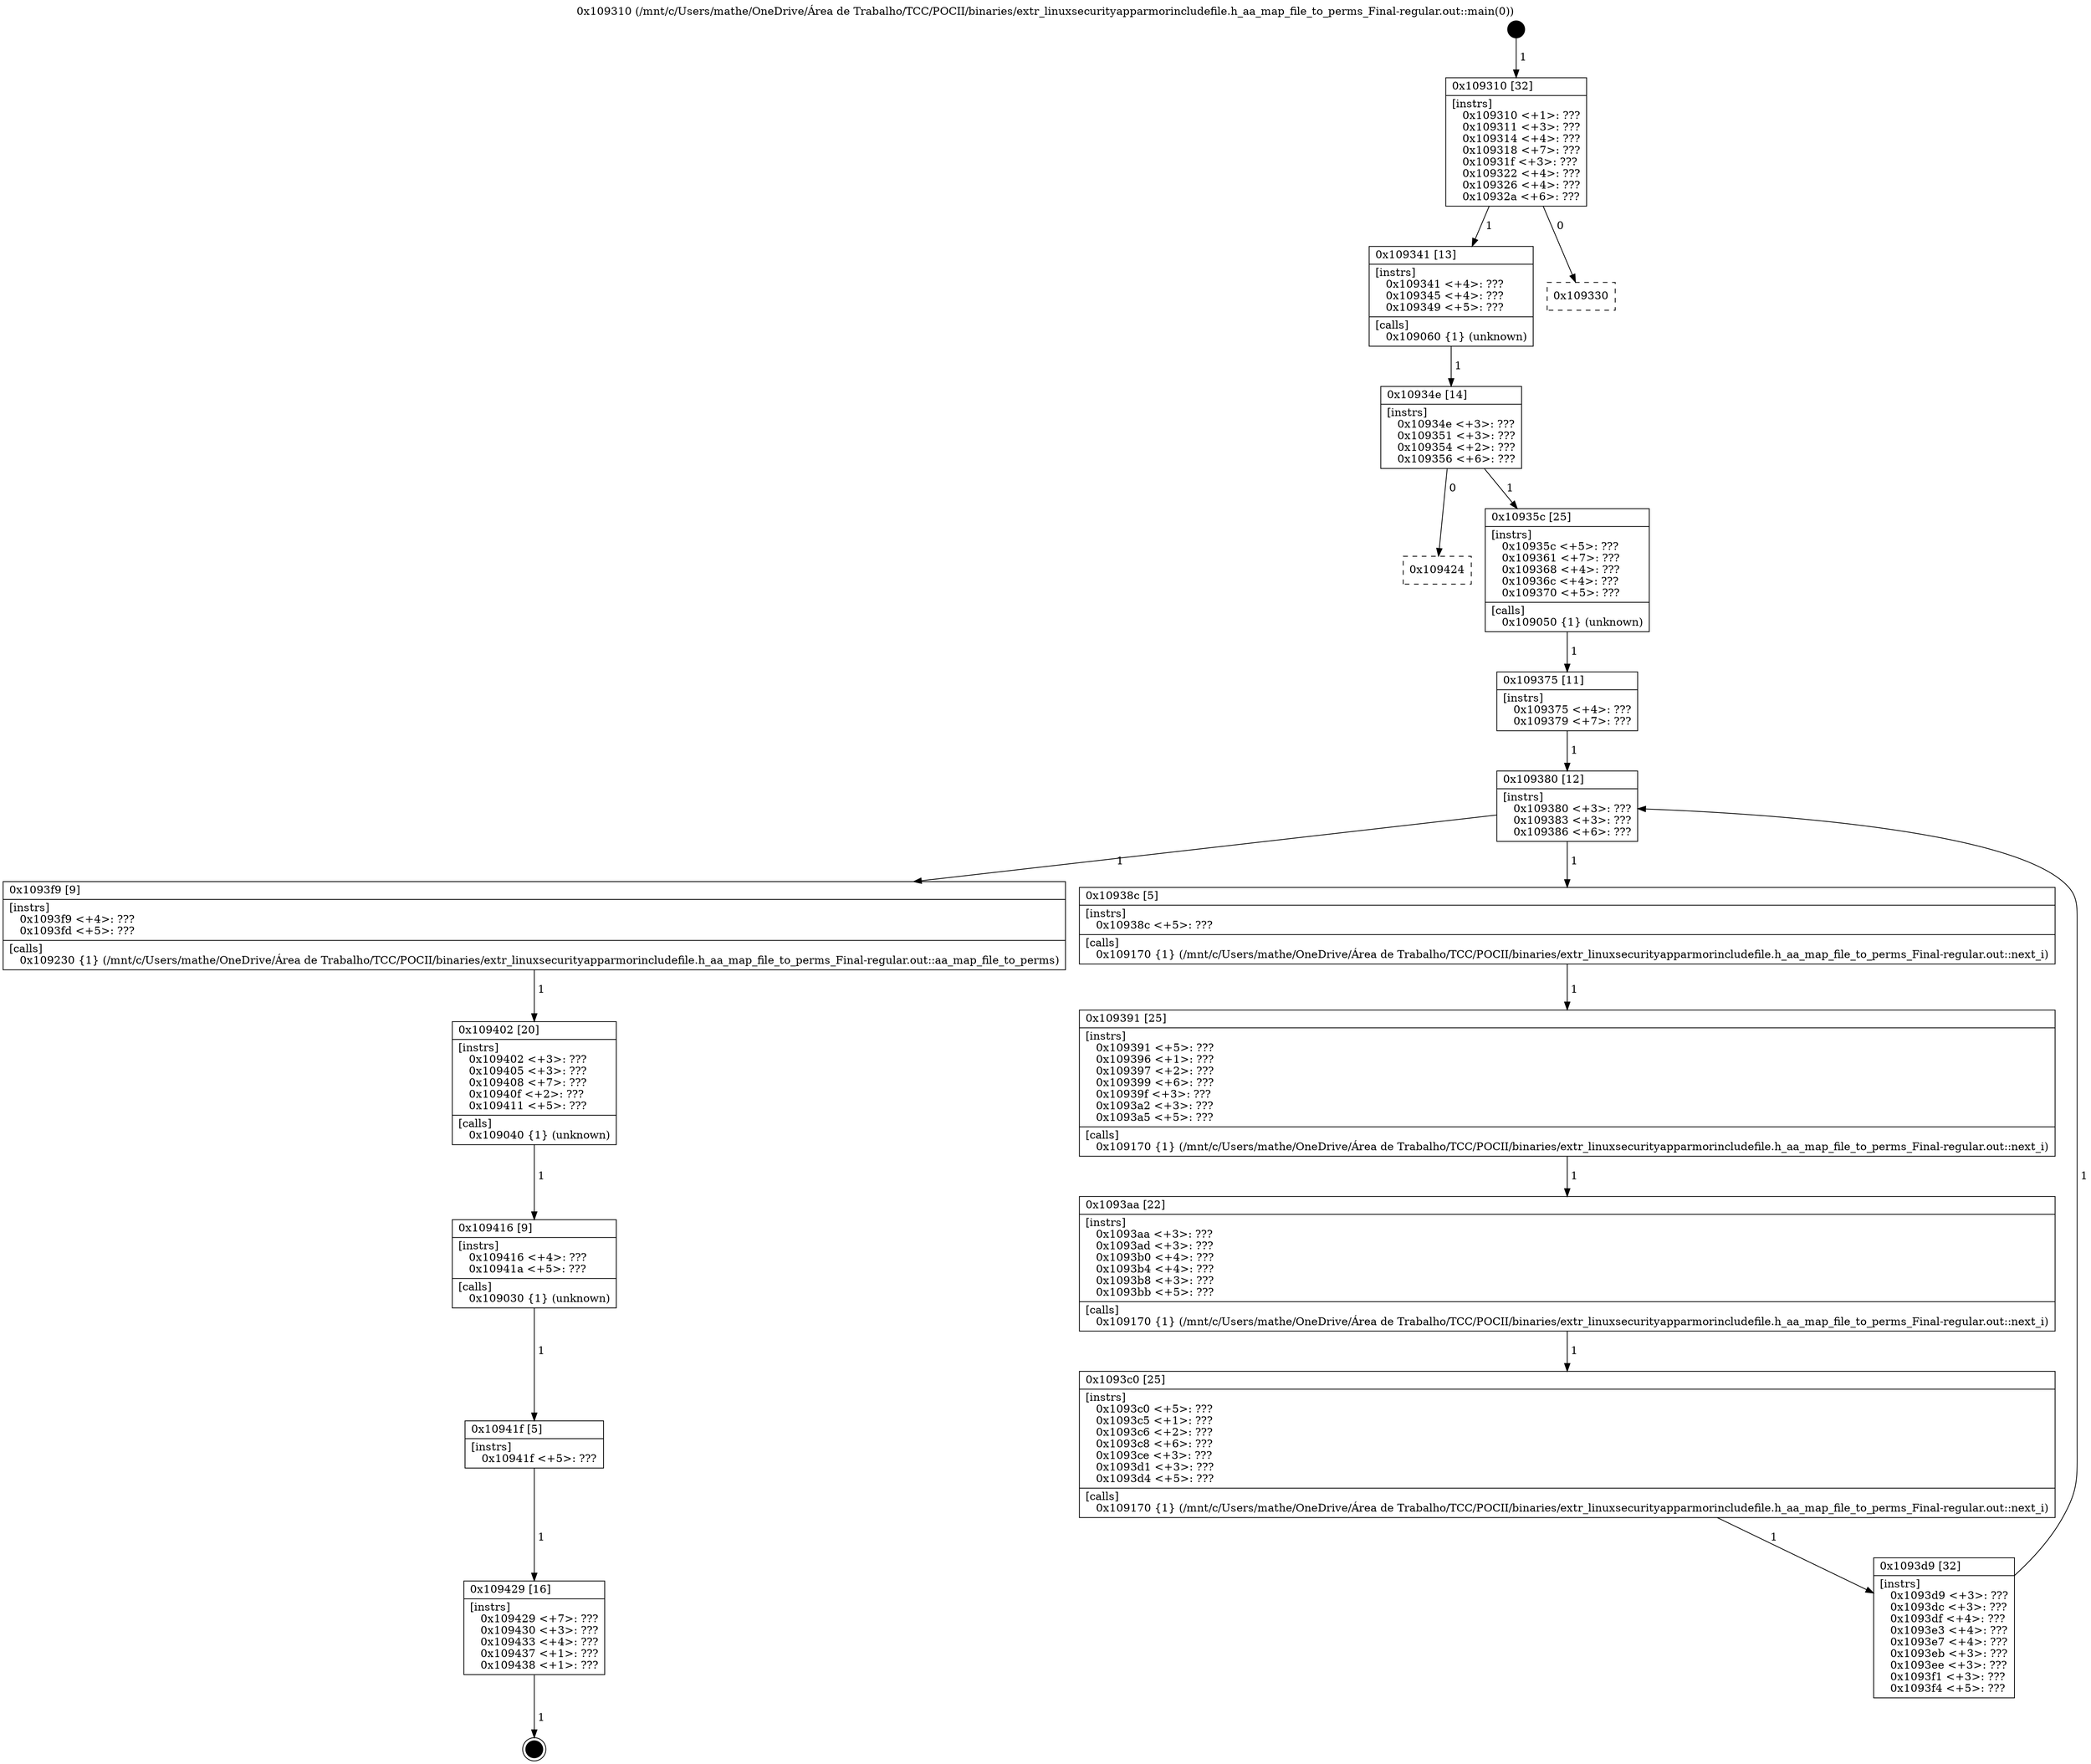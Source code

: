 digraph "0x109310" {
  label = "0x109310 (/mnt/c/Users/mathe/OneDrive/Área de Trabalho/TCC/POCII/binaries/extr_linuxsecurityapparmorincludefile.h_aa_map_file_to_perms_Final-regular.out::main(0))"
  labelloc = "t"
  node[shape=record]

  Entry [label="",width=0.3,height=0.3,shape=circle,fillcolor=black,style=filled]
  "0x109310" [label="{
     0x109310 [32]\l
     | [instrs]\l
     &nbsp;&nbsp;0x109310 \<+1\>: ???\l
     &nbsp;&nbsp;0x109311 \<+3\>: ???\l
     &nbsp;&nbsp;0x109314 \<+4\>: ???\l
     &nbsp;&nbsp;0x109318 \<+7\>: ???\l
     &nbsp;&nbsp;0x10931f \<+3\>: ???\l
     &nbsp;&nbsp;0x109322 \<+4\>: ???\l
     &nbsp;&nbsp;0x109326 \<+4\>: ???\l
     &nbsp;&nbsp;0x10932a \<+6\>: ???\l
  }"]
  "0x109341" [label="{
     0x109341 [13]\l
     | [instrs]\l
     &nbsp;&nbsp;0x109341 \<+4\>: ???\l
     &nbsp;&nbsp;0x109345 \<+4\>: ???\l
     &nbsp;&nbsp;0x109349 \<+5\>: ???\l
     | [calls]\l
     &nbsp;&nbsp;0x109060 \{1\} (unknown)\l
  }"]
  "0x109330" [label="{
     0x109330\l
  }", style=dashed]
  "0x10934e" [label="{
     0x10934e [14]\l
     | [instrs]\l
     &nbsp;&nbsp;0x10934e \<+3\>: ???\l
     &nbsp;&nbsp;0x109351 \<+3\>: ???\l
     &nbsp;&nbsp;0x109354 \<+2\>: ???\l
     &nbsp;&nbsp;0x109356 \<+6\>: ???\l
  }"]
  "0x109424" [label="{
     0x109424\l
  }", style=dashed]
  "0x10935c" [label="{
     0x10935c [25]\l
     | [instrs]\l
     &nbsp;&nbsp;0x10935c \<+5\>: ???\l
     &nbsp;&nbsp;0x109361 \<+7\>: ???\l
     &nbsp;&nbsp;0x109368 \<+4\>: ???\l
     &nbsp;&nbsp;0x10936c \<+4\>: ???\l
     &nbsp;&nbsp;0x109370 \<+5\>: ???\l
     | [calls]\l
     &nbsp;&nbsp;0x109050 \{1\} (unknown)\l
  }"]
  Exit [label="",width=0.3,height=0.3,shape=circle,fillcolor=black,style=filled,peripheries=2]
  "0x109380" [label="{
     0x109380 [12]\l
     | [instrs]\l
     &nbsp;&nbsp;0x109380 \<+3\>: ???\l
     &nbsp;&nbsp;0x109383 \<+3\>: ???\l
     &nbsp;&nbsp;0x109386 \<+6\>: ???\l
  }"]
  "0x1093f9" [label="{
     0x1093f9 [9]\l
     | [instrs]\l
     &nbsp;&nbsp;0x1093f9 \<+4\>: ???\l
     &nbsp;&nbsp;0x1093fd \<+5\>: ???\l
     | [calls]\l
     &nbsp;&nbsp;0x109230 \{1\} (/mnt/c/Users/mathe/OneDrive/Área de Trabalho/TCC/POCII/binaries/extr_linuxsecurityapparmorincludefile.h_aa_map_file_to_perms_Final-regular.out::aa_map_file_to_perms)\l
  }"]
  "0x10938c" [label="{
     0x10938c [5]\l
     | [instrs]\l
     &nbsp;&nbsp;0x10938c \<+5\>: ???\l
     | [calls]\l
     &nbsp;&nbsp;0x109170 \{1\} (/mnt/c/Users/mathe/OneDrive/Área de Trabalho/TCC/POCII/binaries/extr_linuxsecurityapparmorincludefile.h_aa_map_file_to_perms_Final-regular.out::next_i)\l
  }"]
  "0x109391" [label="{
     0x109391 [25]\l
     | [instrs]\l
     &nbsp;&nbsp;0x109391 \<+5\>: ???\l
     &nbsp;&nbsp;0x109396 \<+1\>: ???\l
     &nbsp;&nbsp;0x109397 \<+2\>: ???\l
     &nbsp;&nbsp;0x109399 \<+6\>: ???\l
     &nbsp;&nbsp;0x10939f \<+3\>: ???\l
     &nbsp;&nbsp;0x1093a2 \<+3\>: ???\l
     &nbsp;&nbsp;0x1093a5 \<+5\>: ???\l
     | [calls]\l
     &nbsp;&nbsp;0x109170 \{1\} (/mnt/c/Users/mathe/OneDrive/Área de Trabalho/TCC/POCII/binaries/extr_linuxsecurityapparmorincludefile.h_aa_map_file_to_perms_Final-regular.out::next_i)\l
  }"]
  "0x1093aa" [label="{
     0x1093aa [22]\l
     | [instrs]\l
     &nbsp;&nbsp;0x1093aa \<+3\>: ???\l
     &nbsp;&nbsp;0x1093ad \<+3\>: ???\l
     &nbsp;&nbsp;0x1093b0 \<+4\>: ???\l
     &nbsp;&nbsp;0x1093b4 \<+4\>: ???\l
     &nbsp;&nbsp;0x1093b8 \<+3\>: ???\l
     &nbsp;&nbsp;0x1093bb \<+5\>: ???\l
     | [calls]\l
     &nbsp;&nbsp;0x109170 \{1\} (/mnt/c/Users/mathe/OneDrive/Área de Trabalho/TCC/POCII/binaries/extr_linuxsecurityapparmorincludefile.h_aa_map_file_to_perms_Final-regular.out::next_i)\l
  }"]
  "0x1093c0" [label="{
     0x1093c0 [25]\l
     | [instrs]\l
     &nbsp;&nbsp;0x1093c0 \<+5\>: ???\l
     &nbsp;&nbsp;0x1093c5 \<+1\>: ???\l
     &nbsp;&nbsp;0x1093c6 \<+2\>: ???\l
     &nbsp;&nbsp;0x1093c8 \<+6\>: ???\l
     &nbsp;&nbsp;0x1093ce \<+3\>: ???\l
     &nbsp;&nbsp;0x1093d1 \<+3\>: ???\l
     &nbsp;&nbsp;0x1093d4 \<+5\>: ???\l
     | [calls]\l
     &nbsp;&nbsp;0x109170 \{1\} (/mnt/c/Users/mathe/OneDrive/Área de Trabalho/TCC/POCII/binaries/extr_linuxsecurityapparmorincludefile.h_aa_map_file_to_perms_Final-regular.out::next_i)\l
  }"]
  "0x1093d9" [label="{
     0x1093d9 [32]\l
     | [instrs]\l
     &nbsp;&nbsp;0x1093d9 \<+3\>: ???\l
     &nbsp;&nbsp;0x1093dc \<+3\>: ???\l
     &nbsp;&nbsp;0x1093df \<+4\>: ???\l
     &nbsp;&nbsp;0x1093e3 \<+4\>: ???\l
     &nbsp;&nbsp;0x1093e7 \<+4\>: ???\l
     &nbsp;&nbsp;0x1093eb \<+3\>: ???\l
     &nbsp;&nbsp;0x1093ee \<+3\>: ???\l
     &nbsp;&nbsp;0x1093f1 \<+3\>: ???\l
     &nbsp;&nbsp;0x1093f4 \<+5\>: ???\l
  }"]
  "0x109375" [label="{
     0x109375 [11]\l
     | [instrs]\l
     &nbsp;&nbsp;0x109375 \<+4\>: ???\l
     &nbsp;&nbsp;0x109379 \<+7\>: ???\l
  }"]
  "0x109402" [label="{
     0x109402 [20]\l
     | [instrs]\l
     &nbsp;&nbsp;0x109402 \<+3\>: ???\l
     &nbsp;&nbsp;0x109405 \<+3\>: ???\l
     &nbsp;&nbsp;0x109408 \<+7\>: ???\l
     &nbsp;&nbsp;0x10940f \<+2\>: ???\l
     &nbsp;&nbsp;0x109411 \<+5\>: ???\l
     | [calls]\l
     &nbsp;&nbsp;0x109040 \{1\} (unknown)\l
  }"]
  "0x109416" [label="{
     0x109416 [9]\l
     | [instrs]\l
     &nbsp;&nbsp;0x109416 \<+4\>: ???\l
     &nbsp;&nbsp;0x10941a \<+5\>: ???\l
     | [calls]\l
     &nbsp;&nbsp;0x109030 \{1\} (unknown)\l
  }"]
  "0x10941f" [label="{
     0x10941f [5]\l
     | [instrs]\l
     &nbsp;&nbsp;0x10941f \<+5\>: ???\l
  }"]
  "0x109429" [label="{
     0x109429 [16]\l
     | [instrs]\l
     &nbsp;&nbsp;0x109429 \<+7\>: ???\l
     &nbsp;&nbsp;0x109430 \<+3\>: ???\l
     &nbsp;&nbsp;0x109433 \<+4\>: ???\l
     &nbsp;&nbsp;0x109437 \<+1\>: ???\l
     &nbsp;&nbsp;0x109438 \<+1\>: ???\l
  }"]
  Entry -> "0x109310" [label=" 1"]
  "0x109310" -> "0x109341" [label=" 1"]
  "0x109310" -> "0x109330" [label=" 0"]
  "0x109341" -> "0x10934e" [label=" 1"]
  "0x10934e" -> "0x109424" [label=" 0"]
  "0x10934e" -> "0x10935c" [label=" 1"]
  "0x109429" -> Exit [label=" 1"]
  "0x10935c" -> "0x109375" [label=" 1"]
  "0x109380" -> "0x1093f9" [label=" 1"]
  "0x109380" -> "0x10938c" [label=" 1"]
  "0x10938c" -> "0x109391" [label=" 1"]
  "0x109391" -> "0x1093aa" [label=" 1"]
  "0x1093aa" -> "0x1093c0" [label=" 1"]
  "0x1093c0" -> "0x1093d9" [label=" 1"]
  "0x109375" -> "0x109380" [label=" 1"]
  "0x1093d9" -> "0x109380" [label=" 1"]
  "0x1093f9" -> "0x109402" [label=" 1"]
  "0x109402" -> "0x109416" [label=" 1"]
  "0x109416" -> "0x10941f" [label=" 1"]
  "0x10941f" -> "0x109429" [label=" 1"]
}
